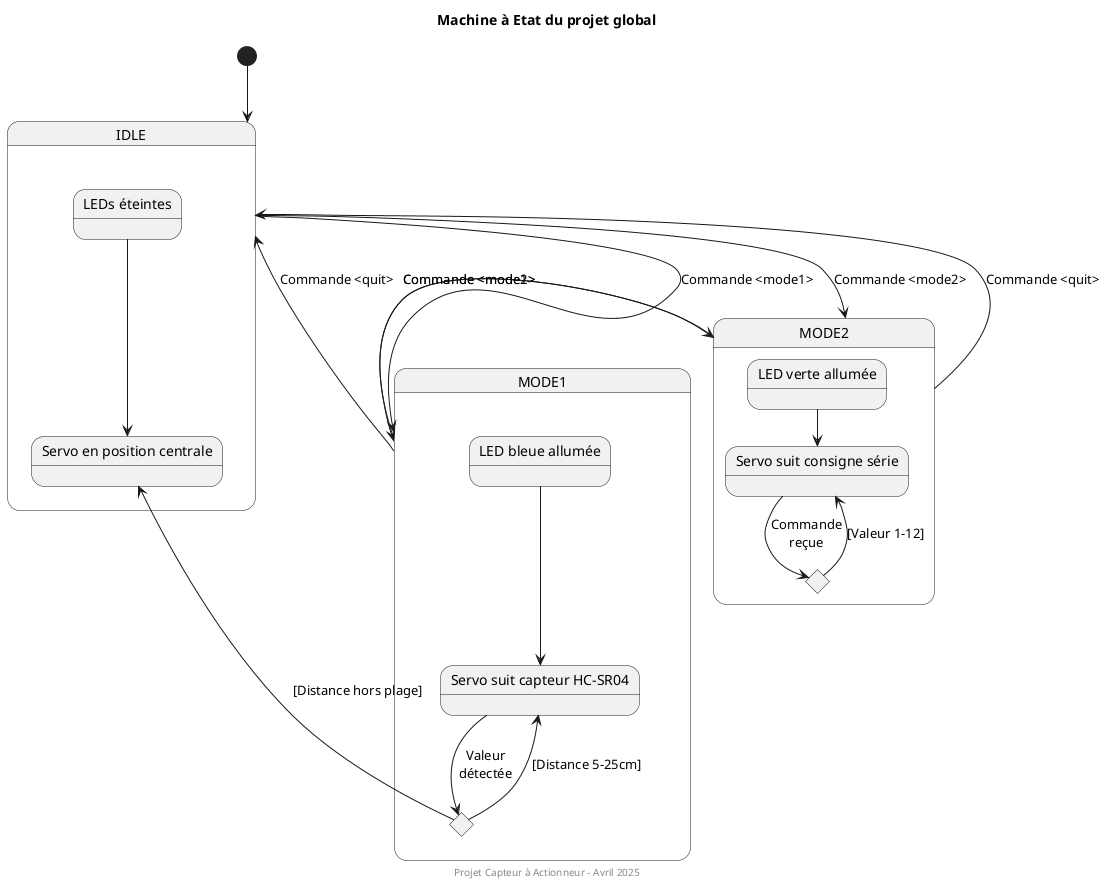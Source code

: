 @startuml

title  Machine à Etat du projet global

' Point de départ
[*] -down-> idle

' État IDLE
state "IDLE" as idle {
  state "LEDs éteintes" as idle_leds
  state "Servo en position centrale" as idle_servo
  idle_leds -down-> idle_servo
}

' État MODE2
state "MODE2" as mode2 {
  state "LED verte allumée" as mode2_led
  state "Servo suit consigne série" as mode2_servo
  mode2_led -down-> mode2_servo
  
  state value_choice <<choice>>
  mode2_servo -down-> value_choice : Commande\nreçue
  value_choice -up-> mode2_servo : [Valeur 1-12]
}

' État MODE1
state "MODE1" as mode1 {
  state "LED bleue allumée" as mode1_led
  state "Servo suit capteur HC-SR04" as mode1_servo
  mode1_led -down-> mode1_servo
  
  state mode1_choice <<choice>>
  mode1_servo -down-> mode1_choice : Valeur\ndétectée
  mode1_choice -up-> mode1_servo : [Distance 5-25cm]
  mode1_choice -right-> idle_servo : [Distance hors plage]
}

' Transitions entre états principaux
idle -down-> mode2 : Commande <mode2>
mode1 -up-> idle : Commande <quit>
idle -down-> mode1 : Commande <mode1>
mode2 -up-> idle : Commande <quit>
mode1 -right-> mode2 : Commande <mode2>
mode2 -left-> mode1 : Commande <mode1>

footer Projet Capteur à Actionneur – Avril 2025

@enduml